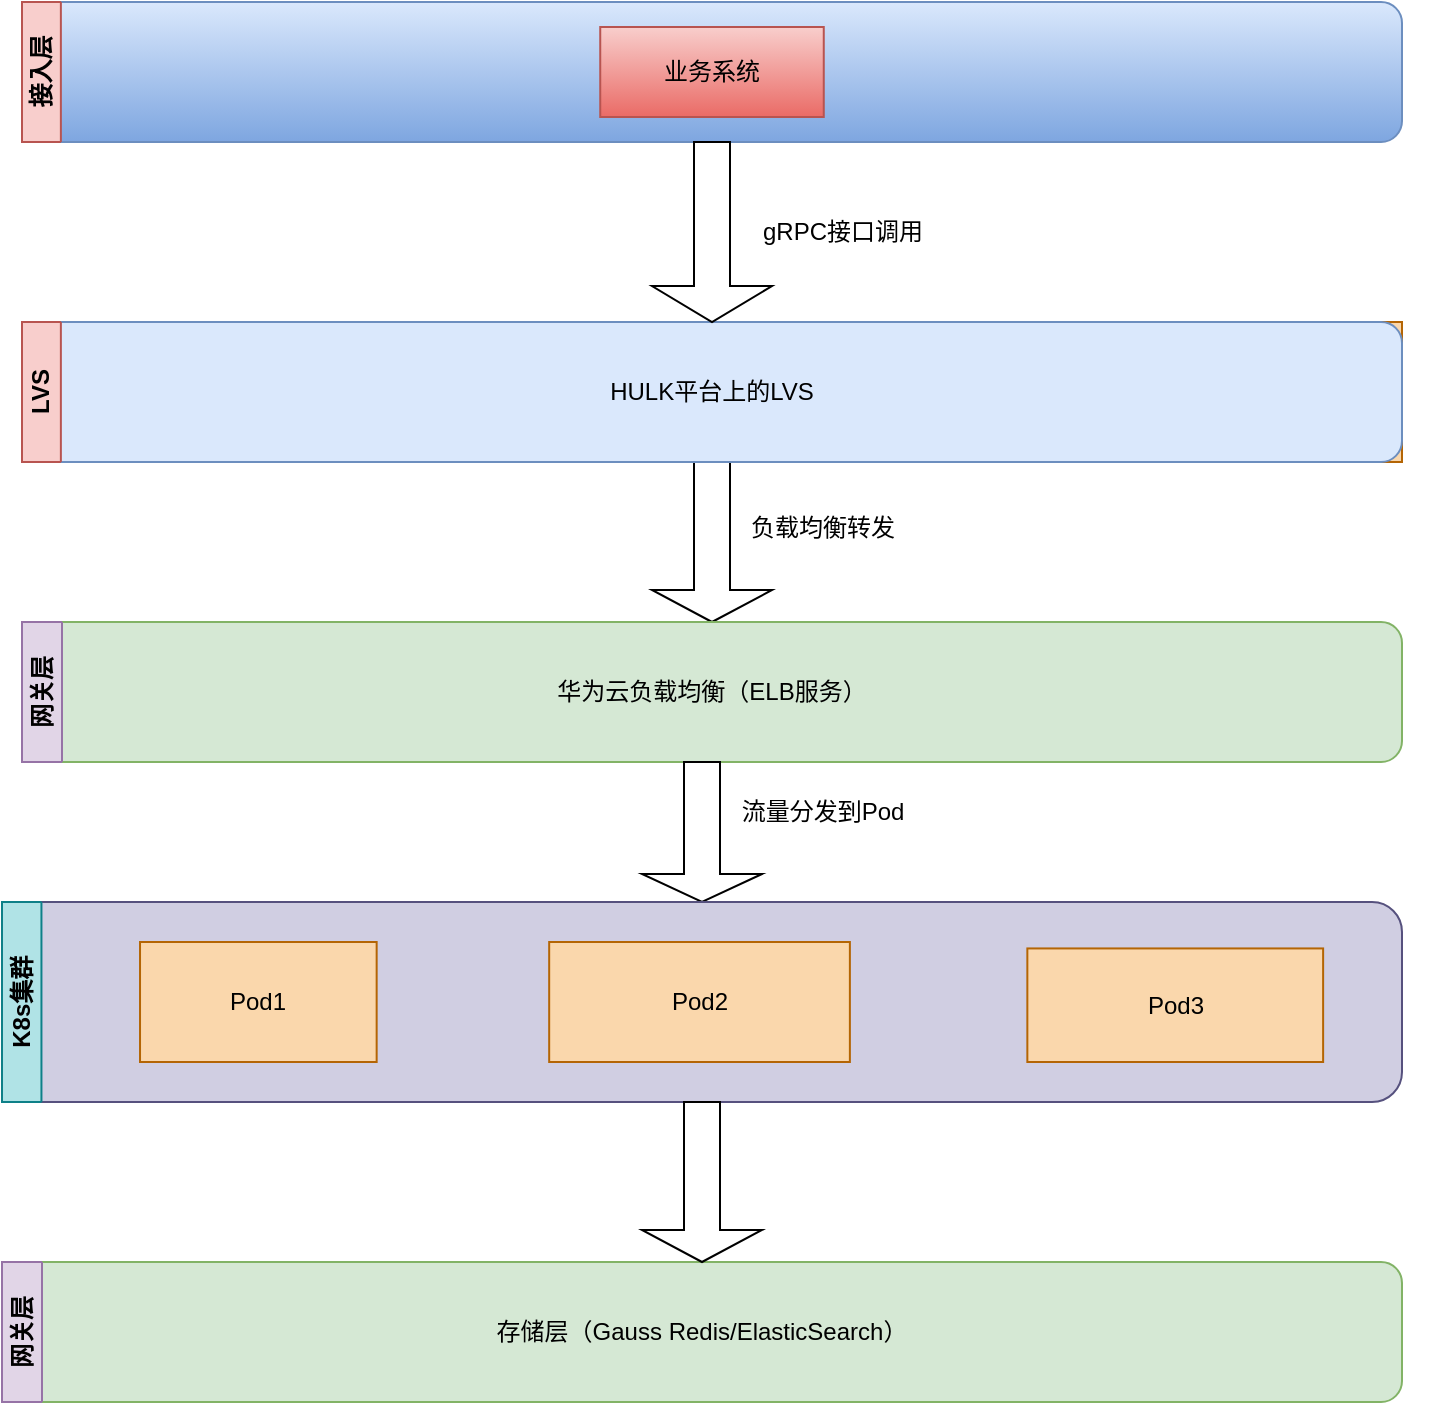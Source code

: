 <mxfile version="22.1.5" type="github">
  <diagram id="6a731a19-8d31-9384-78a2-239565b7b9f0" name="Page-1">
    <mxGraphModel dx="1674" dy="761" grid="1" gridSize="10" guides="1" tooltips="1" connect="1" arrows="1" fold="1" page="1" pageScale="1" pageWidth="1169" pageHeight="827" background="none" math="0" shadow="0">
      <root>
        <mxCell id="0" />
        <mxCell id="1" parent="0" />
        <mxCell id="bkp4SQVUInSILuSQX6_7-72" value="" style="shape=singleArrow;direction=south;whiteSpace=wrap;html=1;" parent="1" vertex="1">
          <mxGeometry x="465" y="310" width="60" height="80" as="geometry" />
        </mxCell>
        <mxCell id="Zws4f3dSjWSBuXBgF_1k-8" value="" style="group;fillColor=#fad7ac;strokeColor=#b46504;" parent="1" vertex="1" connectable="0">
          <mxGeometry x="150" y="240" width="690" height="70" as="geometry" />
        </mxCell>
        <mxCell id="bkp4SQVUInSILuSQX6_7-68" value="HULK平台上的LVS" style="rounded=1;whiteSpace=wrap;html=1;fillColor=#dae8fc;strokeColor=#6c8ebf;" parent="Zws4f3dSjWSBuXBgF_1k-8" vertex="1">
          <mxGeometry width="690" height="70" as="geometry" />
        </mxCell>
        <mxCell id="bkp4SQVUInSILuSQX6_7-83" value="LVS" style="swimlane;horizontal=0;whiteSpace=wrap;html=1;fillColor=#f8cecc;strokeColor=#b85450;" parent="Zws4f3dSjWSBuXBgF_1k-8" vertex="1">
          <mxGeometry width="19.437" height="70" as="geometry">
            <mxRectangle x="120" y="590" width="40" height="70" as="alternateBounds" />
          </mxGeometry>
        </mxCell>
        <mxCell id="Zws4f3dSjWSBuXBgF_1k-13" value="" style="group" parent="1" vertex="1" connectable="0">
          <mxGeometry x="150" y="80" width="690" height="70" as="geometry" />
        </mxCell>
        <mxCell id="Zws4f3dSjWSBuXBgF_1k-9" value="" style="rounded=1;whiteSpace=wrap;html=1;fillColor=#dae8fc;strokeColor=#6c8ebf;gradientColor=#7ea6e0;" parent="Zws4f3dSjWSBuXBgF_1k-13" vertex="1">
          <mxGeometry width="690" height="70" as="geometry" />
        </mxCell>
        <mxCell id="Zws4f3dSjWSBuXBgF_1k-10" value="接入层" style="swimlane;horizontal=0;whiteSpace=wrap;html=1;fillColor=#f8cecc;strokeColor=#b85450;" parent="Zws4f3dSjWSBuXBgF_1k-13" vertex="1">
          <mxGeometry width="19.437" height="70" as="geometry">
            <mxRectangle x="120" y="590" width="40" height="70" as="alternateBounds" />
          </mxGeometry>
        </mxCell>
        <mxCell id="Zws4f3dSjWSBuXBgF_1k-12" value="业务系统" style="rounded=0;whiteSpace=wrap;html=1;fillColor=#f8cecc;gradientColor=#ea6b66;strokeColor=#b85450;" parent="Zws4f3dSjWSBuXBgF_1k-13" vertex="1">
          <mxGeometry x="289.12" y="12.5" width="111.761" height="45" as="geometry" />
        </mxCell>
        <mxCell id="Zws4f3dSjWSBuXBgF_1k-18" value="" style="shape=singleArrow;direction=south;whiteSpace=wrap;html=1;" parent="1" vertex="1">
          <mxGeometry x="465" y="150" width="60" height="90" as="geometry" />
        </mxCell>
        <mxCell id="Zws4f3dSjWSBuXBgF_1k-19" value="gRPC接口调用" style="text;html=1;align=center;verticalAlign=middle;resizable=0;points=[];autosize=1;strokeColor=none;fillColor=none;" parent="1" vertex="1">
          <mxGeometry x="510" y="180" width="100" height="30" as="geometry" />
        </mxCell>
        <mxCell id="bgyWp8Zf_vsbOoBo96fd-1" value="" style="group" parent="1" vertex="1" connectable="0">
          <mxGeometry x="150" y="420" width="710" height="110" as="geometry" />
        </mxCell>
        <mxCell id="bkp4SQVUInSILuSQX6_7-74" value="华为云负载均衡（ELB服务）" style="rounded=1;whiteSpace=wrap;html=1;fillColor=#d5e8d4;strokeColor=#82b366;" parent="bgyWp8Zf_vsbOoBo96fd-1" vertex="1">
          <mxGeometry y="-30" width="690" height="70" as="geometry" />
        </mxCell>
        <mxCell id="bkp4SQVUInSILuSQX6_7-84" value="网关层" style="swimlane;horizontal=0;whiteSpace=wrap;html=1;fillColor=#e1d5e7;strokeColor=#9673a6;" parent="bgyWp8Zf_vsbOoBo96fd-1" vertex="1">
          <mxGeometry y="-30" width="20" height="70" as="geometry" />
        </mxCell>
        <mxCell id="bkp4SQVUInSILuSQX6_7-88" value="流量分发到Pod" style="text;html=1;align=center;verticalAlign=middle;resizable=0;points=[];autosize=1;strokeColor=none;fillColor=none;" parent="bgyWp8Zf_vsbOoBo96fd-1" vertex="1">
          <mxGeometry x="350" y="50" width="100" height="30" as="geometry" />
        </mxCell>
        <mxCell id="bkp4SQVUInSILuSQX6_7-87" value="" style="shape=singleArrow;direction=south;whiteSpace=wrap;html=1;" parent="bgyWp8Zf_vsbOoBo96fd-1" vertex="1">
          <mxGeometry x="310" y="40" width="60" height="70" as="geometry" />
        </mxCell>
        <mxCell id="bgyWp8Zf_vsbOoBo96fd-3" value="" style="group" parent="1" vertex="1" connectable="0">
          <mxGeometry x="140" y="530" width="700" height="100" as="geometry" />
        </mxCell>
        <mxCell id="bkp4SQVUInSILuSQX6_7-97" value="" style="rounded=1;whiteSpace=wrap;html=1;fillColor=#d0cee2;strokeColor=#56517e;" parent="bgyWp8Zf_vsbOoBo96fd-3" vertex="1">
          <mxGeometry width="700" height="100" as="geometry" />
        </mxCell>
        <mxCell id="bkp4SQVUInSILuSQX6_7-98" value="K8s集群" style="swimlane;horizontal=0;whiteSpace=wrap;html=1;fillColor=#b0e3e6;strokeColor=#0e8088;" parent="bgyWp8Zf_vsbOoBo96fd-3" vertex="1">
          <mxGeometry width="19.718" height="100" as="geometry" />
        </mxCell>
        <mxCell id="Zws4f3dSjWSBuXBgF_1k-1" value="Pod1" style="rounded=0;whiteSpace=wrap;html=1;fillColor=#fad7ac;strokeColor=#b46504;" parent="bgyWp8Zf_vsbOoBo96fd-3" vertex="1">
          <mxGeometry x="69.014" y="20" width="118.31" height="60" as="geometry" />
        </mxCell>
        <mxCell id="bkp4SQVUInSILuSQX6_7-93" value="Pod2" style="rounded=0;whiteSpace=wrap;html=1;fillColor=#fad7ac;strokeColor=#b46504;container=0;" parent="bgyWp8Zf_vsbOoBo96fd-3" vertex="1">
          <mxGeometry x="273.592" y="20" width="150.352" height="60" as="geometry" />
        </mxCell>
        <mxCell id="39KW0sN5sWv0ID_aYbIo-5" value="Pod3" style="rounded=0;whiteSpace=wrap;html=1;fillColor=#fad7ac;strokeColor=#b46504;container=0;" vertex="1" parent="bgyWp8Zf_vsbOoBo96fd-3">
          <mxGeometry x="512.676" y="23.22" width="147.887" height="56.78" as="geometry" />
        </mxCell>
        <mxCell id="39KW0sN5sWv0ID_aYbIo-4" value="负载均衡转发" style="text;html=1;align=center;verticalAlign=middle;resizable=0;points=[];autosize=1;strokeColor=none;fillColor=none;" vertex="1" parent="1">
          <mxGeometry x="500" y="328" width="100" height="30" as="geometry" />
        </mxCell>
        <mxCell id="39KW0sN5sWv0ID_aYbIo-6" value="存储层（Gauss Redis/ElasticSearch）" style="rounded=1;whiteSpace=wrap;html=1;fillColor=#d5e8d4;strokeColor=#82b366;" vertex="1" parent="1">
          <mxGeometry x="140" y="710" width="700" height="70" as="geometry" />
        </mxCell>
        <mxCell id="39KW0sN5sWv0ID_aYbIo-7" value="网关层" style="swimlane;horizontal=0;whiteSpace=wrap;html=1;fillColor=#e1d5e7;strokeColor=#9673a6;" vertex="1" parent="1">
          <mxGeometry x="140" y="710" width="20" height="70" as="geometry" />
        </mxCell>
        <mxCell id="39KW0sN5sWv0ID_aYbIo-8" value="" style="shape=singleArrow;direction=south;whiteSpace=wrap;html=1;" vertex="1" parent="1">
          <mxGeometry x="460" y="630" width="60" height="80" as="geometry" />
        </mxCell>
      </root>
    </mxGraphModel>
  </diagram>
</mxfile>
